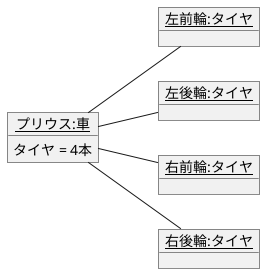 @startuml オブジェクト図
left to right direction
object "<u>プリウス:車</u>" as c1 {
    タイヤ = 4本
}

object "<u>左前輪:タイヤ</u>" as w1 {
}
object "<u>左後輪:タイヤ</u>" as w2 {
}
object "<u>右前輪:タイヤ</u>" as w3 {
}
object "<u>右後輪:タイヤ</u>" as w4 {
}

c1 -- w1
c1 -- w2
c1 -- w3
c1 -- w4
@enduml